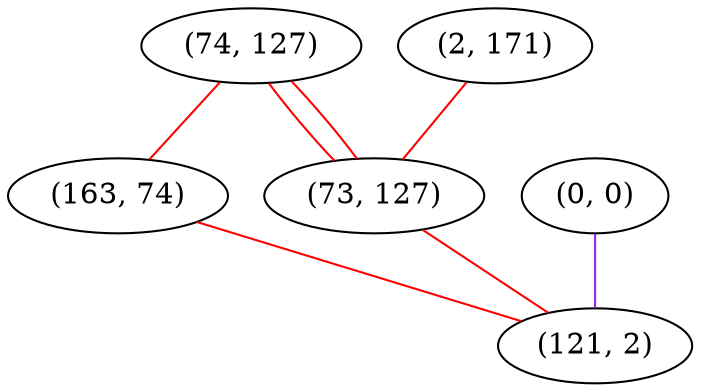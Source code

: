 graph "" {
"(74, 127)";
"(0, 0)";
"(163, 74)";
"(2, 171)";
"(73, 127)";
"(121, 2)";
"(74, 127)" -- "(163, 74)"  [color=red, key=0, weight=1];
"(74, 127)" -- "(73, 127)"  [color=red, key=0, weight=1];
"(74, 127)" -- "(73, 127)"  [color=red, key=1, weight=1];
"(0, 0)" -- "(121, 2)"  [color=purple, key=0, weight=4];
"(163, 74)" -- "(121, 2)"  [color=red, key=0, weight=1];
"(2, 171)" -- "(73, 127)"  [color=red, key=0, weight=1];
"(73, 127)" -- "(121, 2)"  [color=red, key=0, weight=1];
}
